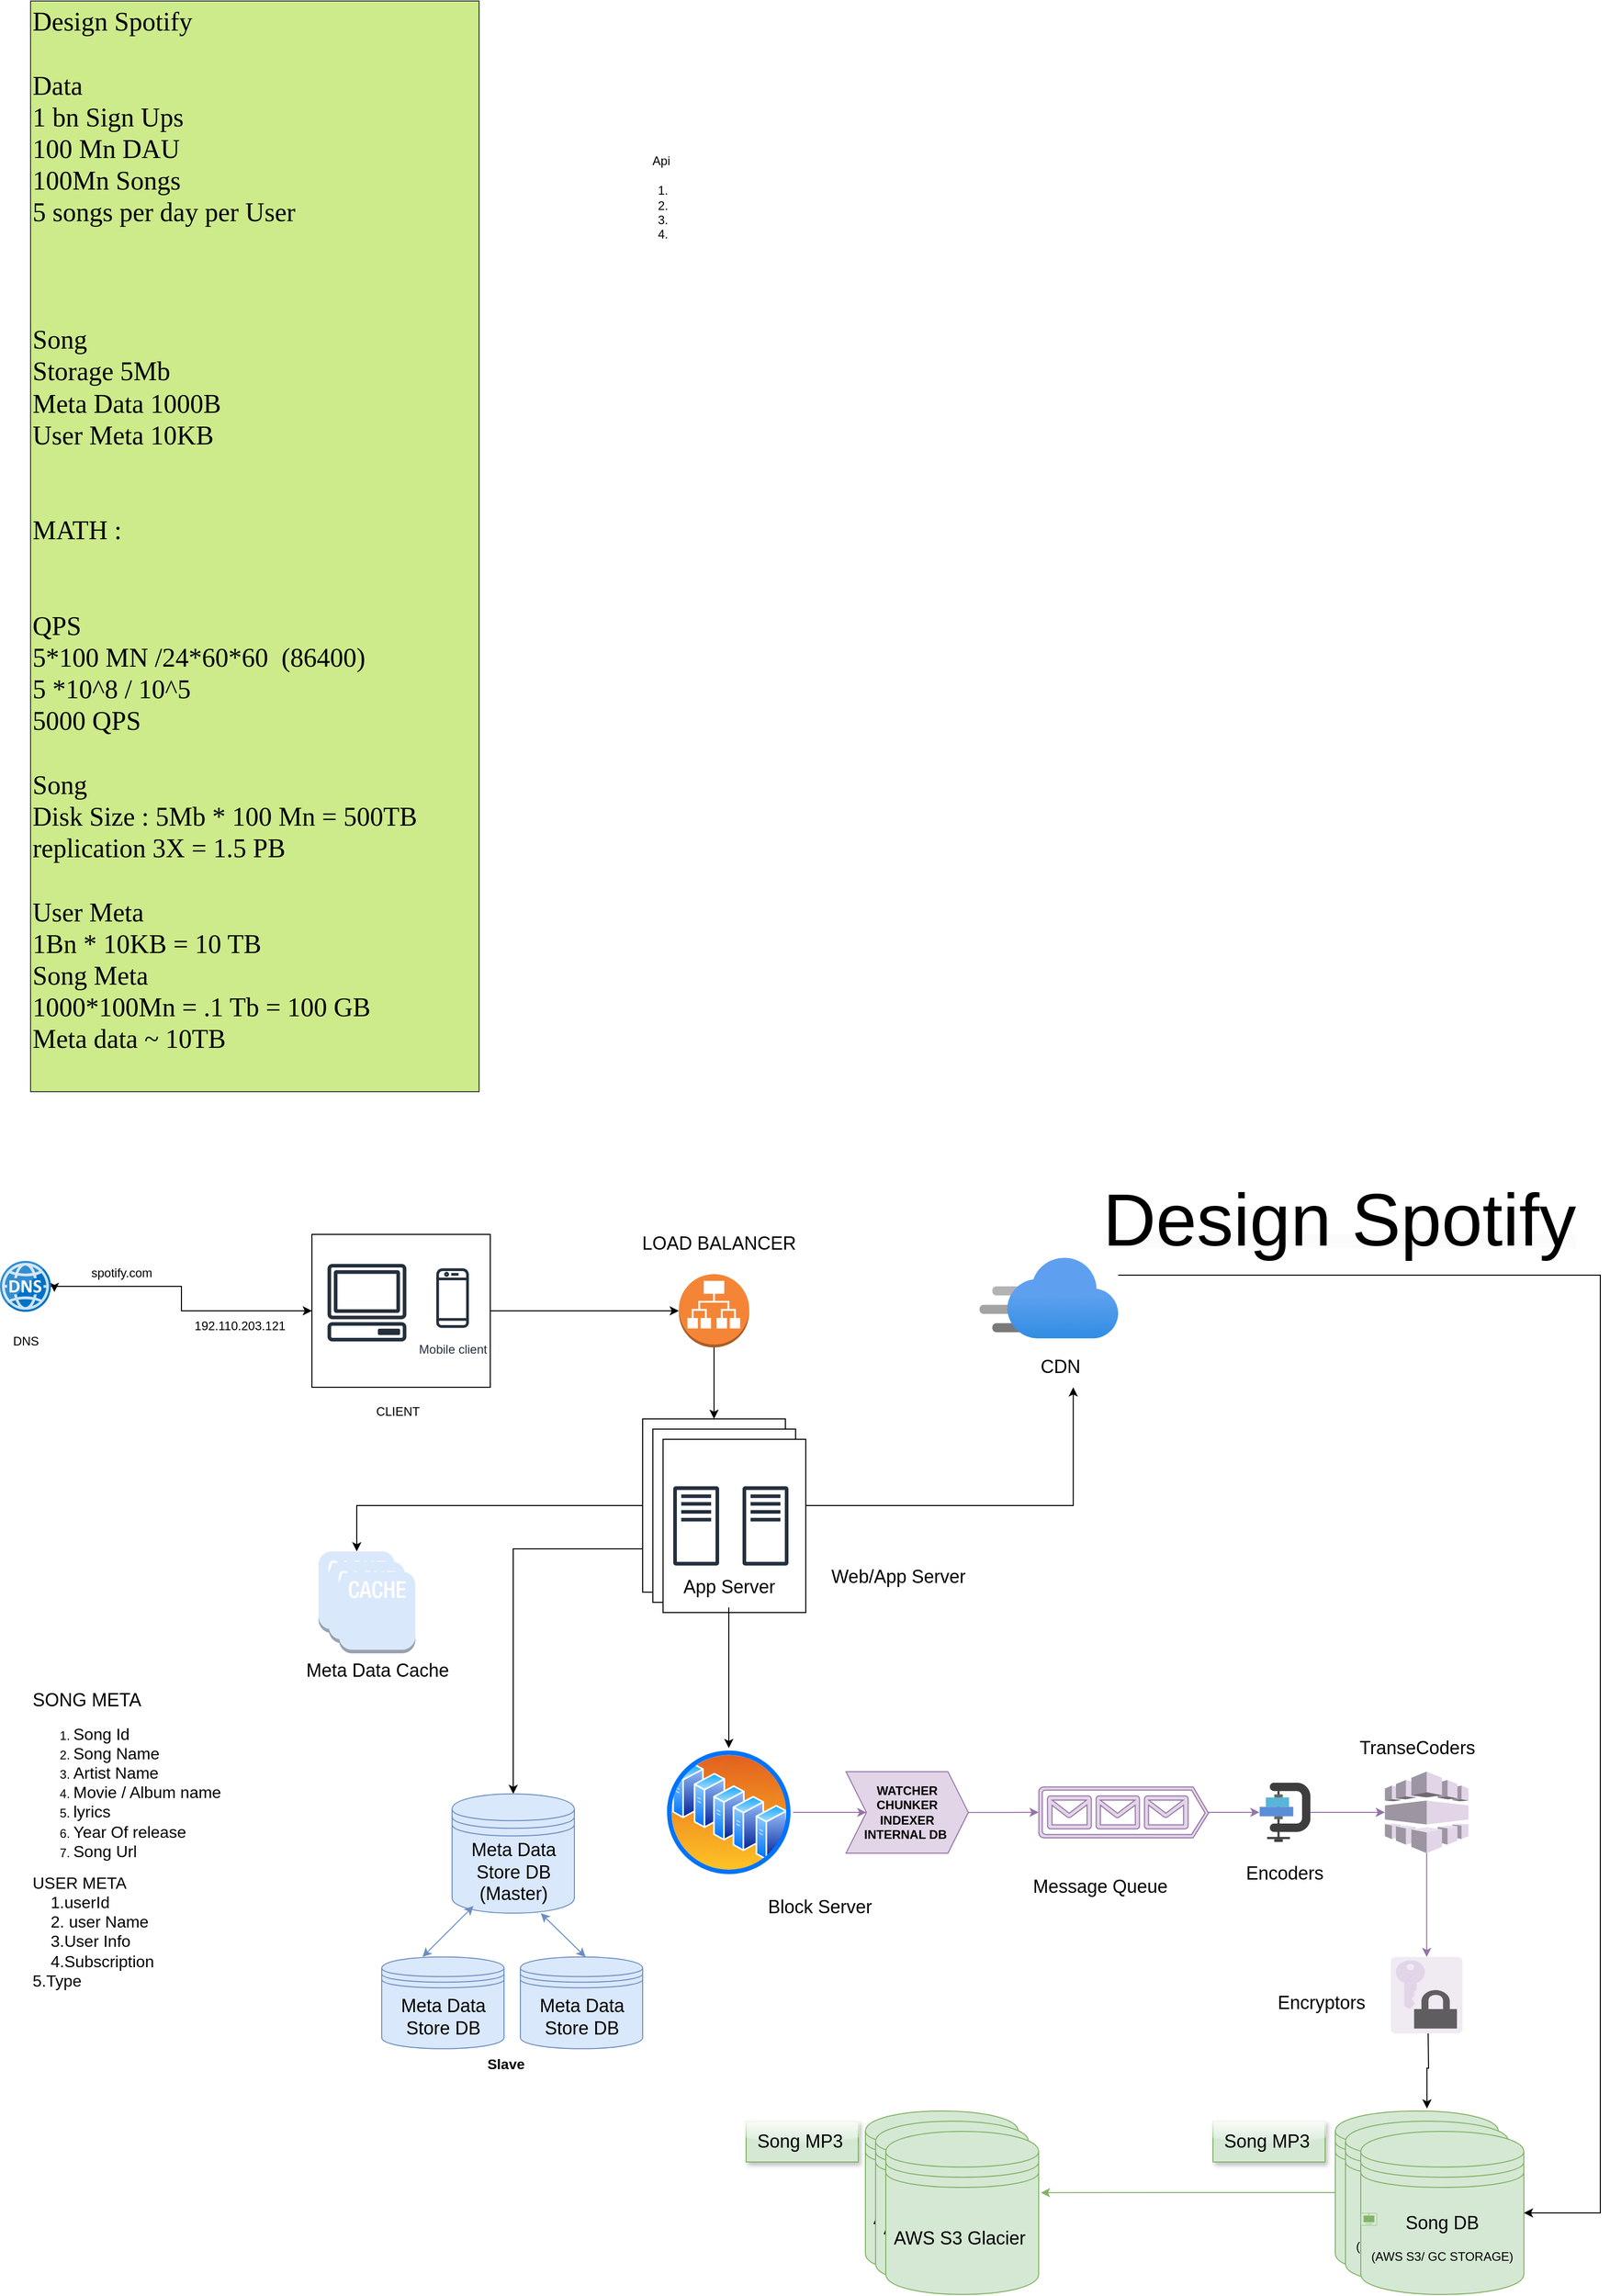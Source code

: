 <mxfile version="21.6.6" type="github">
  <diagram name="Page-1" id="44cQeDNxYzvvJhUPbkjp">
    <mxGraphModel dx="2145" dy="1345" grid="1" gridSize="10" guides="1" tooltips="1" connect="1" arrows="1" fold="1" page="1" pageScale="1" pageWidth="1654" pageHeight="1169" math="0" shadow="0">
      <root>
        <mxCell id="0" />
        <mxCell id="1" parent="0" />
        <mxCell id="G0ryE29HPHUXFtw40q0b-1" value="&lt;font style=&quot;font-size: 26px;&quot;&gt;&lt;span style=&quot;font-size: 26px;&quot;&gt;Design Spotify&lt;br style=&quot;font-size: 26px;&quot;&gt;&lt;/span&gt;&lt;br style=&quot;font-size: 26px;&quot;&gt;&lt;font style=&quot;font-size: 26px;&quot;&gt;Data&amp;nbsp;&lt;br style=&quot;font-size: 26px;&quot;&gt;1 bn Sign Ups&lt;br style=&quot;font-size: 26px;&quot;&gt;100 Mn DAU&lt;br style=&quot;font-size: 26px;&quot;&gt;100Mn Songs&lt;br style=&quot;font-size: 26px;&quot;&gt;5 songs per day per User&lt;br style=&quot;font-size: 26px;&quot;&gt;&lt;br style=&quot;font-size: 26px;&quot;&gt;&lt;br style=&quot;font-size: 26px;&quot;&gt;&lt;br style=&quot;font-size: 26px;&quot;&gt;Song &lt;br style=&quot;font-size: 26px;&quot;&gt;Storage 5Mb&lt;br style=&quot;font-size: 26px;&quot;&gt;Meta Data 1000B&lt;br style=&quot;font-size: 26px;&quot;&gt;User Meta 10KB&lt;br style=&quot;font-size: 26px;&quot;&gt;&lt;/font&gt;&lt;br style=&quot;font-size: 26px;&quot;&gt;&lt;br style=&quot;font-size: 26px;&quot;&gt;&lt;font style=&quot;font-size: 26px;&quot;&gt;MATH :&lt;br style=&quot;font-size: 26px;&quot;&gt;&lt;br style=&quot;font-size: 26px;&quot;&gt;&lt;br style=&quot;font-size: 26px;&quot;&gt;QPS&amp;nbsp;&lt;br style=&quot;font-size: 26px;&quot;&gt;5*100 MN /24*60*60&amp;nbsp; (86400)&lt;br style=&quot;font-size: 26px;&quot;&gt;5 *10^8 / 10^5&lt;br style=&quot;font-size: 26px;&quot;&gt;5000 QPS&lt;br style=&quot;font-size: 26px;&quot;&gt;&lt;br style=&quot;font-size: 26px;&quot;&gt;Song&lt;br style=&quot;font-size: 26px;&quot;&gt;Disk Size : 5Mb * 100 Mn = 500TB&lt;br style=&quot;font-size: 26px;&quot;&gt;replication 3X = 1.5 PB&lt;br style=&quot;font-size: 26px;&quot;&gt;&lt;br style=&quot;font-size: 26px;&quot;&gt;User Meta&lt;br style=&quot;font-size: 26px;&quot;&gt;1Bn * 10KB = 10 TB&lt;br style=&quot;font-size: 26px;&quot;&gt;Song Meta&lt;br style=&quot;font-size: 26px;&quot;&gt;1000*100Mn = .1 Tb = 100 GB&lt;br style=&quot;font-size: 26px;&quot;&gt;Meta data ~ 10TB&lt;br style=&quot;font-size: 26px;&quot;&gt;&lt;/font&gt;&lt;br style=&quot;font-size: 26px;&quot;&gt;&lt;/font&gt;" style="text;html=1;align=left;verticalAlign=middle;resizable=0;points=[];autosize=1;fontFamily=Comic Sans MS;fontSize=26;fillColor=#cdeb8b;strokeColor=#36393d;rounded=0;" parent="1" vertex="1">
          <mxGeometry x="70" y="40" width="440" height="1070" as="geometry" />
        </mxCell>
        <mxCell id="G0ryE29HPHUXFtw40q0b-56" style="edgeStyle=orthogonalEdgeStyle;rounded=0;orthogonalLoop=1;jettySize=auto;html=1;entryX=0.5;entryY=0;entryDx=0;entryDy=0;" parent="1" source="G0ryE29HPHUXFtw40q0b-7" target="G0ryE29HPHUXFtw40q0b-13" edge="1">
          <mxGeometry relative="1" as="geometry" />
        </mxCell>
        <mxCell id="G0ryE29HPHUXFtw40q0b-7" value="" style="outlineConnect=0;dashed=0;verticalLabelPosition=bottom;verticalAlign=top;align=center;html=1;shape=mxgraph.aws3.application_load_balancer;fillColor=#F58536;gradientColor=none;rounded=0;" parent="1" vertex="1">
          <mxGeometry x="706" y="1289" width="69" height="72" as="geometry" />
        </mxCell>
        <mxCell id="G0ryE29HPHUXFtw40q0b-28" style="edgeStyle=orthogonalEdgeStyle;rounded=0;orthogonalLoop=1;jettySize=auto;html=1;entryX=0.715;entryY=1;entryDx=0;entryDy=0;entryPerimeter=0;" parent="1" source="G0ryE29HPHUXFtw40q0b-13" target="G0ryE29HPHUXFtw40q0b-27" edge="1">
          <mxGeometry relative="1" as="geometry" />
        </mxCell>
        <mxCell id="G0ryE29HPHUXFtw40q0b-36" style="edgeStyle=orthogonalEdgeStyle;rounded=0;orthogonalLoop=1;jettySize=auto;html=1;exitX=0;exitY=0.5;exitDx=0;exitDy=0;entryX=0.5;entryY=0;entryDx=0;entryDy=0;entryPerimeter=0;" parent="1" source="G0ryE29HPHUXFtw40q0b-13" target="G0ryE29HPHUXFtw40q0b-30" edge="1">
          <mxGeometry relative="1" as="geometry" />
        </mxCell>
        <mxCell id="G0ryE29HPHUXFtw40q0b-41" style="edgeStyle=orthogonalEdgeStyle;rounded=0;orthogonalLoop=1;jettySize=auto;html=1;exitX=0;exitY=0.75;exitDx=0;exitDy=0;" parent="1" source="G0ryE29HPHUXFtw40q0b-13" target="J-Tk5HAowZm_kZfz76lb-35" edge="1">
          <mxGeometry relative="1" as="geometry">
            <mxPoint x="546.9" y="1796.35" as="targetPoint" />
          </mxGeometry>
        </mxCell>
        <mxCell id="G0ryE29HPHUXFtw40q0b-13" value="" style="rounded=0;whiteSpace=wrap;html=1;" parent="1" vertex="1">
          <mxGeometry x="670.5" y="1431" width="140" height="170" as="geometry" />
        </mxCell>
        <mxCell id="G0ryE29HPHUXFtw40q0b-14" value="" style="outlineConnect=0;fontColor=#232F3E;gradientColor=none;fillColor=#232F3D;strokeColor=none;dashed=0;verticalLabelPosition=bottom;verticalAlign=top;align=center;html=1;fontSize=12;fontStyle=0;aspect=fixed;pointerEvents=1;shape=mxgraph.aws4.traditional_server;rounded=0;" parent="1" vertex="1">
          <mxGeometry x="680.5" y="1477" width="45" height="78" as="geometry" />
        </mxCell>
        <mxCell id="G0ryE29HPHUXFtw40q0b-15" value="" style="outlineConnect=0;fontColor=#232F3E;gradientColor=none;fillColor=#232F3D;strokeColor=none;dashed=0;verticalLabelPosition=bottom;verticalAlign=top;align=center;html=1;fontSize=12;fontStyle=0;aspect=fixed;pointerEvents=1;shape=mxgraph.aws4.traditional_server;rounded=0;" parent="1" vertex="1">
          <mxGeometry x="748.5" y="1477" width="45" height="78" as="geometry" />
        </mxCell>
        <mxCell id="G0ryE29HPHUXFtw40q0b-16" value="&lt;font style=&quot;font-size: 18px;&quot;&gt;App Server&lt;/font&gt;" style="text;html=1;align=center;verticalAlign=middle;resizable=0;points=[];autosize=1;strokeColor=none;fillColor=none;rounded=0;" parent="1" vertex="1">
          <mxGeometry x="680" y="1556" width="110" height="40" as="geometry" />
        </mxCell>
        <mxCell id="J-Tk5HAowZm_kZfz76lb-49" style="edgeStyle=orthogonalEdgeStyle;rounded=0;orthogonalLoop=1;jettySize=auto;html=1;entryX=1.014;entryY=0.376;entryDx=0;entryDy=0;entryPerimeter=0;fillColor=#d5e8d4;strokeColor=#82b366;" parent="1" source="G0ryE29HPHUXFtw40q0b-18" target="G0ryE29HPHUXFtw40q0b-71" edge="1">
          <mxGeometry relative="1" as="geometry" />
        </mxCell>
        <mxCell id="G0ryE29HPHUXFtw40q0b-18" value="&lt;font style=&quot;&quot;&gt;&lt;span style=&quot;font-size: 18px;&quot;&gt;Song DB&lt;br&gt;&lt;/span&gt;&lt;br&gt;&lt;font style=&quot;font-size: 12px;&quot;&gt;(AWS S3/ GC STORAGE)&lt;/font&gt;&lt;br&gt;&lt;/font&gt;" style="shape=datastore;whiteSpace=wrap;html=1;fillColor=#d5e8d4;strokeColor=#82b366;rounded=0;" parent="1" vertex="1">
          <mxGeometry x="1350" y="2110" width="160" height="160" as="geometry" />
        </mxCell>
        <mxCell id="G0ryE29HPHUXFtw40q0b-42" style="edgeStyle=orthogonalEdgeStyle;rounded=0;orthogonalLoop=1;jettySize=auto;html=1;entryX=0;entryY=0.5;entryDx=0;entryDy=0;entryPerimeter=0;" parent="1" source="G0ryE29HPHUXFtw40q0b-19" target="G0ryE29HPHUXFtw40q0b-7" edge="1">
          <mxGeometry relative="1" as="geometry" />
        </mxCell>
        <mxCell id="gxiBLNXjTK5H5Q8Q0IWf-4" style="edgeStyle=orthogonalEdgeStyle;rounded=0;orthogonalLoop=1;jettySize=auto;html=1;entryX=1.067;entryY=0.61;entryDx=0;entryDy=0;entryPerimeter=0;" edge="1" parent="1" source="G0ryE29HPHUXFtw40q0b-19" target="G0ryE29HPHUXFtw40q0b-57">
          <mxGeometry relative="1" as="geometry">
            <Array as="points">
              <mxPoint x="218" y="1325" />
              <mxPoint x="218" y="1301" />
              <mxPoint x="93" y="1301" />
            </Array>
          </mxGeometry>
        </mxCell>
        <mxCell id="G0ryE29HPHUXFtw40q0b-19" value="" style="rounded=0;whiteSpace=wrap;html=1;" parent="1" vertex="1">
          <mxGeometry x="346" y="1250" width="175" height="150" as="geometry" />
        </mxCell>
        <mxCell id="G0ryE29HPHUXFtw40q0b-20" value="" style="outlineConnect=0;fontColor=#232F3E;gradientColor=none;fillColor=#232F3D;strokeColor=none;dashed=0;verticalLabelPosition=bottom;verticalAlign=top;align=center;html=1;fontSize=12;fontStyle=0;aspect=fixed;pointerEvents=1;shape=mxgraph.aws4.client;rounded=0;" parent="1" vertex="1">
          <mxGeometry x="361" y="1279" width="78" height="76" as="geometry" />
        </mxCell>
        <mxCell id="G0ryE29HPHUXFtw40q0b-21" value="Mobile client" style="outlineConnect=0;fontColor=#232F3E;gradientColor=none;strokeColor=#232F3E;fillColor=#ffffff;dashed=0;verticalLabelPosition=bottom;verticalAlign=top;align=center;html=1;fontSize=12;fontStyle=0;aspect=fixed;shape=mxgraph.aws4.resourceIcon;resIcon=mxgraph.aws4.mobile_client;rounded=0;" parent="1" vertex="1">
          <mxGeometry x="447.5" y="1276" width="73" height="73" as="geometry" />
        </mxCell>
        <mxCell id="G0ryE29HPHUXFtw40q0b-23" value="&lt;div style=&quot;border-color: var(--border-color);&quot;&gt;&lt;font style=&quot;font-size: 18px;&quot;&gt;SONG META&lt;/font&gt;&lt;/div&gt;&lt;ol style=&quot;border-color: var(--border-color);&quot;&gt;&lt;li style=&quot;border-color: var(--border-color);&quot;&gt;&lt;span style=&quot;border-color: var(--border-color); background-color: initial;&quot;&gt;&lt;font size=&quot;3&quot;&gt;Song Id&lt;/font&gt;&lt;/span&gt;&lt;/li&gt;&lt;li style=&quot;border-color: var(--border-color);&quot;&gt;&lt;span style=&quot;border-color: var(--border-color); background-color: initial;&quot;&gt;&lt;font size=&quot;3&quot;&gt;Song Name&amp;nbsp;&lt;/font&gt;&lt;/span&gt;&lt;/li&gt;&lt;li style=&quot;border-color: var(--border-color);&quot;&gt;&lt;span style=&quot;border-color: var(--border-color); background-color: initial;&quot;&gt;&lt;font size=&quot;3&quot;&gt;Artist Name&amp;nbsp;&lt;/font&gt;&lt;/span&gt;&lt;/li&gt;&lt;li style=&quot;border-color: var(--border-color);&quot;&gt;&lt;span style=&quot;border-color: var(--border-color); background-color: initial;&quot;&gt;&lt;font size=&quot;3&quot;&gt;Movie / Album name&lt;/font&gt;&lt;/span&gt;&lt;/li&gt;&lt;li style=&quot;border-color: var(--border-color);&quot;&gt;&lt;span style=&quot;border-color: var(--border-color); background-color: initial;&quot;&gt;&lt;font size=&quot;3&quot;&gt;lyrics&lt;/font&gt;&lt;/span&gt;&lt;/li&gt;&lt;li style=&quot;border-color: var(--border-color);&quot;&gt;&lt;font size=&quot;3&quot;&gt;Year Of release&lt;/font&gt;&lt;/li&gt;&lt;li style=&quot;border-color: var(--border-color);&quot;&gt;&lt;font size=&quot;3&quot;&gt;Song Url&amp;nbsp;&lt;/font&gt;&lt;/li&gt;&lt;/ol&gt;&lt;div style=&quot;border-color: var(--border-color);&quot;&gt;&lt;font size=&quot;3&quot;&gt;USER META&lt;/font&gt;&lt;/div&gt;&lt;div style=&quot;border-color: var(--border-color);&quot;&gt;&lt;font size=&quot;3&quot;&gt;&lt;span style=&quot;border-color: var(--border-color);&quot;&gt;&lt;span style=&quot;white-space: pre;&quot;&gt;&amp;nbsp;&amp;nbsp;&amp;nbsp;&amp;nbsp;&lt;/span&gt;&lt;/span&gt;1.userId&lt;br style=&quot;border-color: var(--border-color);&quot;&gt;&lt;/font&gt;&lt;/div&gt;&lt;div style=&quot;border-color: var(--border-color);&quot;&gt;&lt;font size=&quot;3&quot;&gt;&lt;span style=&quot;border-color: var(--border-color);&quot;&gt;&lt;span style=&quot;white-space: pre;&quot;&gt;&amp;nbsp;&amp;nbsp;&amp;nbsp;&amp;nbsp;&lt;/span&gt;&lt;/span&gt;2. user Name&lt;/font&gt;&lt;/div&gt;&lt;div style=&quot;border-color: var(--border-color);&quot;&gt;&lt;font size=&quot;3&quot;&gt;&lt;span style=&quot;border-color: var(--border-color);&quot;&gt;&lt;span style=&quot;white-space: pre;&quot;&gt;&amp;nbsp;&amp;nbsp;&amp;nbsp;&amp;nbsp;&lt;/span&gt;&lt;/span&gt;3.User Info&lt;br style=&quot;border-color: var(--border-color);&quot;&gt;&lt;/font&gt;&lt;/div&gt;&lt;div style=&quot;border-color: var(--border-color);&quot;&gt;&lt;font size=&quot;3&quot;&gt;&lt;span style=&quot;border-color: var(--border-color);&quot;&gt;&lt;span style=&quot;white-space: pre;&quot;&gt;&amp;nbsp;&amp;nbsp;&amp;nbsp;&amp;nbsp;&lt;/span&gt;&lt;/span&gt;4.Subscription&amp;nbsp; &amp;nbsp; &amp;nbsp; &amp;nbsp; &amp;nbsp; &amp;nbsp; &amp;nbsp; &amp;nbsp; &amp;nbsp; 5.Type&amp;nbsp;&lt;br style=&quot;border-color: var(--border-color);&quot;&gt;&lt;/font&gt;&lt;/div&gt;&lt;div style=&quot;border-color: var(--border-color);&quot;&gt;&lt;font size=&quot;3&quot;&gt;&lt;br style=&quot;border-color: var(--border-color);&quot;&gt;&lt;/font&gt;&lt;/div&gt;&lt;div style=&quot;border-color: var(--border-color);&quot;&gt;&lt;br style=&quot;border-color: var(--border-color); color: rgb(0, 0, 0); font-family: Helvetica; font-size: 12px; font-style: normal; font-variant-ligatures: normal; font-variant-caps: normal; font-weight: 400; letter-spacing: normal; orphans: 2; text-align: left; text-indent: 0px; text-transform: none; widows: 2; word-spacing: 0px; -webkit-text-stroke-width: 0px; background-color: rgb(251, 251, 251); text-decoration-thickness: initial; text-decoration-style: initial; text-decoration-color: initial;&quot;&gt;&lt;/div&gt;" style="text;whiteSpace=wrap;html=1;rounded=0;" parent="1" vertex="1">
          <mxGeometry x="70" y="1690" width="227.5" height="369" as="geometry" />
        </mxCell>
        <mxCell id="G0ryE29HPHUXFtw40q0b-24" value="&lt;font style=&quot;font-size: 18px;&quot;&gt;Song MP3&amp;nbsp;&lt;/font&gt;" style="text;html=1;align=center;verticalAlign=middle;resizable=0;points=[];autosize=1;strokeColor=#82b366;fillColor=#d5e8d4;rounded=0;glass=1;shadow=1;" parent="1" vertex="1">
          <mxGeometry x="1230" y="2120" width="110" height="40" as="geometry" />
        </mxCell>
        <mxCell id="G0ryE29HPHUXFtw40q0b-25" value="&lt;font style=&quot;font-size: 18px;&quot;&gt;AWS S3 Glacier&amp;nbsp;&lt;/font&gt;" style="shape=datastore;whiteSpace=wrap;html=1;fillColor=#d5e8d4;strokeColor=#82b366;rounded=0;" parent="1" vertex="1">
          <mxGeometry x="889" y="2110" width="150" height="160" as="geometry" />
        </mxCell>
        <mxCell id="J-Tk5HAowZm_kZfz76lb-47" style="edgeStyle=orthogonalEdgeStyle;rounded=0;orthogonalLoop=1;jettySize=auto;html=1;entryX=1;entryY=0.5;entryDx=0;entryDy=0;" parent="1" source="G0ryE29HPHUXFtw40q0b-26" target="G0ryE29HPHUXFtw40q0b-69" edge="1">
          <mxGeometry relative="1" as="geometry">
            <Array as="points">
              <mxPoint x="1610" y="1290" />
              <mxPoint x="1610" y="2210" />
            </Array>
          </mxGeometry>
        </mxCell>
        <mxCell id="G0ryE29HPHUXFtw40q0b-26" value="" style="image;aspect=fixed;html=1;points=[];align=center;fontSize=12;image=img/lib/azure2/networking/CDN_Profiles.svg;rounded=0;" parent="1" vertex="1">
          <mxGeometry x="1001" y="1272.5" width="136" height="80" as="geometry" />
        </mxCell>
        <mxCell id="G0ryE29HPHUXFtw40q0b-27" value="&lt;font style=&quot;font-size: 18px;&quot;&gt;CDN&lt;/font&gt;" style="text;html=1;align=center;verticalAlign=middle;resizable=0;points=[];autosize=1;strokeColor=none;fillColor=none;rounded=0;" parent="1" vertex="1">
          <mxGeometry x="1050" y="1360" width="60" height="40" as="geometry" />
        </mxCell>
        <mxCell id="G0ryE29HPHUXFtw40q0b-30" value="" style="outlineConnect=0;dashed=0;verticalLabelPosition=bottom;verticalAlign=top;align=center;html=1;shape=mxgraph.aws3.cache_node;fillColor=#dae8fc;rounded=0;strokeColor=#6c8ebf;" parent="1" vertex="1">
          <mxGeometry x="352.5" y="1561" width="75" height="80" as="geometry" />
        </mxCell>
        <mxCell id="G0ryE29HPHUXFtw40q0b-32" value="" style="outlineConnect=0;dashed=0;verticalLabelPosition=bottom;verticalAlign=top;align=center;html=1;shape=mxgraph.aws3.cache_node;fillColor=#dae8fc;rounded=0;strokeColor=#6c8ebf;" parent="1" vertex="1">
          <mxGeometry x="362.5" y="1571" width="75" height="80" as="geometry" />
        </mxCell>
        <mxCell id="G0ryE29HPHUXFtw40q0b-33" value="&lt;font style=&quot;font-size: 18px;&quot;&gt;Meta Data Cache&lt;/font&gt;" style="outlineConnect=0;dashed=0;verticalLabelPosition=bottom;verticalAlign=top;align=center;html=1;shape=mxgraph.aws3.cache_node;fillColor=#dae8fc;rounded=0;strokeColor=#6c8ebf;" parent="1" vertex="1">
          <mxGeometry x="372.5" y="1581" width="75" height="80" as="geometry" />
        </mxCell>
        <mxCell id="G0ryE29HPHUXFtw40q0b-51" value="&lt;font style=&quot;font-size: 18px;&quot;&gt;Web/App Server&lt;/font&gt;" style="text;html=1;align=center;verticalAlign=middle;resizable=0;points=[];autosize=1;strokeColor=none;fillColor=none;rounded=0;" parent="1" vertex="1">
          <mxGeometry x="841" y="1566" width="160" height="40" as="geometry" />
        </mxCell>
        <mxCell id="gxiBLNXjTK5H5Q8Q0IWf-5" style="edgeStyle=orthogonalEdgeStyle;rounded=0;orthogonalLoop=1;jettySize=auto;html=1;entryX=0;entryY=0.5;entryDx=0;entryDy=0;" edge="1" parent="1" source="G0ryE29HPHUXFtw40q0b-57" target="G0ryE29HPHUXFtw40q0b-19">
          <mxGeometry relative="1" as="geometry" />
        </mxCell>
        <mxCell id="G0ryE29HPHUXFtw40q0b-57" value="" style="image;aspect=fixed;html=1;points=[];align=center;fontSize=12;image=img/lib/mscae/DNS.svg;rounded=0;" parent="1" vertex="1">
          <mxGeometry x="40" y="1276" width="50" height="50" as="geometry" />
        </mxCell>
        <mxCell id="G0ryE29HPHUXFtw40q0b-61" value="DNS" style="text;html=1;align=center;verticalAlign=middle;resizable=0;points=[];autosize=1;strokeColor=none;fillColor=none;rounded=0;" parent="1" vertex="1">
          <mxGeometry x="40" y="1340" width="50" height="30" as="geometry" />
        </mxCell>
        <mxCell id="G0ryE29HPHUXFtw40q0b-62" value="CLIENT" style="text;html=1;align=center;verticalAlign=middle;resizable=0;points=[];autosize=1;strokeColor=none;fillColor=none;rounded=0;" parent="1" vertex="1">
          <mxGeometry x="395" y="1409" width="70" height="30" as="geometry" />
        </mxCell>
        <mxCell id="G0ryE29HPHUXFtw40q0b-63" value="&lt;font style=&quot;font-size: 18px;&quot;&gt;LOAD BALANCER&lt;/font&gt;" style="text;html=1;align=center;verticalAlign=middle;resizable=0;points=[];autosize=1;strokeColor=none;fillColor=none;rounded=0;" parent="1" vertex="1">
          <mxGeometry x="660" y="1239" width="170" height="40" as="geometry" />
        </mxCell>
        <mxCell id="G0ryE29HPHUXFtw40q0b-68" value="&lt;font style=&quot;&quot;&gt;&lt;span style=&quot;font-size: 18px;&quot;&gt;Song DB&lt;br&gt;&lt;/span&gt;&lt;br&gt;&lt;font style=&quot;font-size: 12px;&quot;&gt;(AWS S3/ GC STORAGE)&lt;/font&gt;&lt;br&gt;&lt;/font&gt;" style="shape=datastore;whiteSpace=wrap;html=1;fillColor=#d5e8d4;strokeColor=#82b366;rounded=0;" parent="1" vertex="1">
          <mxGeometry x="1360" y="2120" width="160" height="160" as="geometry" />
        </mxCell>
        <mxCell id="G0ryE29HPHUXFtw40q0b-69" value="&lt;font style=&quot;&quot;&gt;&lt;span style=&quot;font-size: 18px;&quot;&gt;Song DB&lt;br&gt;&lt;/span&gt;&lt;br&gt;&lt;font style=&quot;font-size: 12px;&quot;&gt;(AWS S3/ GC STORAGE)&lt;/font&gt;&lt;br&gt;&lt;/font&gt;" style="shape=datastore;whiteSpace=wrap;html=1;fillColor=#d5e8d4;strokeColor=#82b366;rounded=0;" parent="1" vertex="1">
          <mxGeometry x="1375" y="2130" width="160" height="160" as="geometry" />
        </mxCell>
        <mxCell id="G0ryE29HPHUXFtw40q0b-70" value="&lt;font style=&quot;font-size: 18px;&quot;&gt;AWS S3 Glacier&amp;nbsp;&lt;/font&gt;" style="shape=datastore;whiteSpace=wrap;html=1;fillColor=#d5e8d4;strokeColor=#82b366;rounded=0;" parent="1" vertex="1">
          <mxGeometry x="899" y="2120" width="150" height="160" as="geometry" />
        </mxCell>
        <mxCell id="G0ryE29HPHUXFtw40q0b-71" value="&lt;font style=&quot;font-size: 18px;&quot;&gt;AWS S3 Glacier&amp;nbsp;&lt;/font&gt;" style="shape=datastore;whiteSpace=wrap;html=1;fillColor=#d5e8d4;strokeColor=#82b366;rounded=0;" parent="1" vertex="1">
          <mxGeometry x="909" y="2130" width="150" height="160" as="geometry" />
        </mxCell>
        <mxCell id="G0ryE29HPHUXFtw40q0b-72" value="&lt;span style=&quot;color: rgb(0, 0, 0); font-family: Helvetica; font-style: normal; font-variant-ligatures: normal; font-variant-caps: normal; font-weight: 400; letter-spacing: normal; orphans: 2; text-align: left; text-indent: 0px; text-transform: none; widows: 2; word-spacing: 0px; -webkit-text-stroke-width: 0px; background-color: rgb(251, 251, 251); text-decoration-thickness: initial; text-decoration-style: initial; text-decoration-color: initial; float: none; display: inline !important;&quot;&gt;&lt;font style=&quot;font-size: 72px;&quot;&gt;Design Spotify&lt;/font&gt;&lt;/span&gt;" style="text;whiteSpace=wrap;html=1;rounded=0;" parent="1" vertex="1">
          <mxGeometry x="1120" y="1186" width="480" height="132" as="geometry" />
        </mxCell>
        <mxCell id="G0ryE29HPHUXFtw40q0b-74" value="spotify.com" style="text;html=1;align=center;verticalAlign=middle;resizable=0;points=[];autosize=1;strokeColor=none;fillColor=none;rounded=0;" parent="1" vertex="1">
          <mxGeometry x="118.5" y="1272.5" width="80" height="30" as="geometry" />
        </mxCell>
        <mxCell id="G0ryE29HPHUXFtw40q0b-75" value="192.110.203.121" style="text;html=1;align=center;verticalAlign=middle;resizable=0;points=[];autosize=1;strokeColor=none;fillColor=none;rounded=0;" parent="1" vertex="1">
          <mxGeometry x="220" y="1325" width="110" height="30" as="geometry" />
        </mxCell>
        <mxCell id="G0ryE29HPHUXFtw40q0b-95" style="edgeStyle=orthogonalEdgeStyle;rounded=0;orthogonalLoop=1;jettySize=auto;html=1;entryX=0.562;entryY=-0.015;entryDx=0;entryDy=0;entryPerimeter=0;" parent="1" target="G0ryE29HPHUXFtw40q0b-18" edge="1">
          <mxGeometry relative="1" as="geometry">
            <mxPoint x="1441.0" y="2025" as="sourcePoint" />
          </mxGeometry>
        </mxCell>
        <mxCell id="G0ryE29HPHUXFtw40q0b-89" value="" style="points=[[0.015,0.015,0],[0.985,0.015,0],[0.985,0.985,0],[0.015,0.985,0],[0.25,0,0],[0.5,0,0],[0.75,0,0],[1,0.25,0],[1,0.5,0],[1,0.75,0],[0.75,1,0],[0.5,1,0],[0.25,1,0],[0,0.75,0],[0,0.5,0],[0,0.25,0]];verticalLabelPosition=bottom;html=1;verticalAlign=top;aspect=fixed;align=center;pointerEvents=1;shape=mxgraph.cisco19.rect;prIcon=h323;fillColor=#d5e8d4;strokeColor=#82b366;rounded=0;" parent="1" vertex="1">
          <mxGeometry x="1375" y="2210" width="16" height="12.5" as="geometry" />
        </mxCell>
        <mxCell id="J-Tk5HAowZm_kZfz76lb-4" style="edgeStyle=orthogonalEdgeStyle;rounded=0;orthogonalLoop=1;jettySize=auto;html=1;entryX=0;entryY=0.5;entryDx=0;entryDy=0;entryPerimeter=0;fillColor=#e1d5e7;strokeColor=#9673a6;" parent="1" source="J-Tk5HAowZm_kZfz76lb-19" target="J-Tk5HAowZm_kZfz76lb-12" edge="1">
          <mxGeometry relative="1" as="geometry" />
        </mxCell>
        <mxCell id="J-Tk5HAowZm_kZfz76lb-42" style="edgeStyle=orthogonalEdgeStyle;rounded=0;orthogonalLoop=1;jettySize=auto;html=1;entryX=0;entryY=0.5;entryDx=0;entryDy=0;fillColor=#e1d5e7;strokeColor=#9673a6;" parent="1" source="J-Tk5HAowZm_kZfz76lb-5" target="J-Tk5HAowZm_kZfz76lb-19" edge="1">
          <mxGeometry relative="1" as="geometry" />
        </mxCell>
        <mxCell id="J-Tk5HAowZm_kZfz76lb-5" value="" style="image;aspect=fixed;perimeter=ellipsePerimeter;html=1;align=center;shadow=0;dashed=0;spacingTop=3;image=img/lib/active_directory/server_farm.svg;rounded=0;" parent="1" vertex="1">
          <mxGeometry x="692" y="1754" width="126" height="126" as="geometry" />
        </mxCell>
        <mxCell id="J-Tk5HAowZm_kZfz76lb-6" style="edgeStyle=orthogonalEdgeStyle;rounded=0;orthogonalLoop=1;jettySize=auto;html=1;entryX=0;entryY=0.5;entryDx=0;entryDy=0;entryPerimeter=0;fillColor=#e1d5e7;strokeColor=#9673a6;" parent="1" source="J-Tk5HAowZm_kZfz76lb-7" target="J-Tk5HAowZm_kZfz76lb-9" edge="1">
          <mxGeometry relative="1" as="geometry" />
        </mxCell>
        <mxCell id="J-Tk5HAowZm_kZfz76lb-7" value="" style="image;aspect=fixed;html=1;points=[];align=center;fontSize=12;image=img/lib/mscae/Media_Encoding.svg;fillColor=#e1d5e7;strokeColor=#9673a6;rounded=0;" parent="1" vertex="1">
          <mxGeometry x="1275.67" y="1787.93" width="50" height="58.14" as="geometry" />
        </mxCell>
        <mxCell id="J-Tk5HAowZm_kZfz76lb-8" style="edgeStyle=orthogonalEdgeStyle;rounded=0;orthogonalLoop=1;jettySize=auto;html=1;entryX=0.5;entryY=0;entryDx=0;entryDy=0;entryPerimeter=0;fillColor=#e1d5e7;strokeColor=#9673a6;" parent="1" source="J-Tk5HAowZm_kZfz76lb-9" target="J-Tk5HAowZm_kZfz76lb-10" edge="1">
          <mxGeometry relative="1" as="geometry" />
        </mxCell>
        <mxCell id="J-Tk5HAowZm_kZfz76lb-9" value="" style="outlineConnect=0;dashed=0;verticalLabelPosition=bottom;verticalAlign=top;align=center;html=1;shape=mxgraph.aws3.elastic_transcoder;fillColor=#e1d5e7;strokeColor=#9673a6;rounded=0;" parent="1" vertex="1">
          <mxGeometry x="1398.67" y="1777" width="82" height="80" as="geometry" />
        </mxCell>
        <mxCell id="J-Tk5HAowZm_kZfz76lb-10" value="" style="outlineConnect=0;dashed=0;verticalLabelPosition=bottom;verticalAlign=top;align=center;html=1;shape=mxgraph.aws3.data_encryption_key;fillColor=#e1d5e7;strokeColor=#9673a6;rounded=0;" parent="1" vertex="1">
          <mxGeometry x="1404.67" y="1958.93" width="70" height="75" as="geometry" />
        </mxCell>
        <mxCell id="J-Tk5HAowZm_kZfz76lb-11" style="edgeStyle=orthogonalEdgeStyle;rounded=0;orthogonalLoop=1;jettySize=auto;html=1;fillColor=#e1d5e7;strokeColor=#9673a6;" parent="1" source="J-Tk5HAowZm_kZfz76lb-12" target="J-Tk5HAowZm_kZfz76lb-7" edge="1">
          <mxGeometry relative="1" as="geometry" />
        </mxCell>
        <mxCell id="J-Tk5HAowZm_kZfz76lb-12" value="" style="aspect=fixed;pointerEvents=1;shadow=0;dashed=0;html=1;strokeColor=#9673a6;labelPosition=center;verticalLabelPosition=bottom;verticalAlign=top;align=center;fillColor=#e1d5e7;shape=mxgraph.azure.queue_generic;rounded=0;" parent="1" vertex="1">
          <mxGeometry x="1059" y="1792" width="166.67" height="50" as="geometry" />
        </mxCell>
        <mxCell id="J-Tk5HAowZm_kZfz76lb-13" value="&lt;font style=&quot;font-size: 18px;&quot;&gt;Block Server&lt;/font&gt;" style="text;html=1;align=center;verticalAlign=middle;resizable=0;points=[];autosize=1;strokeColor=none;fillColor=none;rounded=0;" parent="1" vertex="1">
          <mxGeometry x="779" y="1890" width="130" height="40" as="geometry" />
        </mxCell>
        <mxCell id="J-Tk5HAowZm_kZfz76lb-14" value="&lt;font style=&quot;font-size: 18px;&quot;&gt;Message Queue&lt;/font&gt;" style="text;html=1;align=center;verticalAlign=middle;resizable=0;points=[];autosize=1;strokeColor=none;fillColor=none;rounded=0;" parent="1" vertex="1">
          <mxGeometry x="1039" y="1870" width="160" height="40" as="geometry" />
        </mxCell>
        <mxCell id="J-Tk5HAowZm_kZfz76lb-15" value="&lt;font style=&quot;font-size: 18px;&quot;&gt;Encoders&lt;/font&gt;" style="text;html=1;align=center;verticalAlign=middle;resizable=0;points=[];autosize=1;strokeColor=none;fillColor=none;rounded=0;" parent="1" vertex="1">
          <mxGeometry x="1250" y="1857.07" width="100" height="40" as="geometry" />
        </mxCell>
        <mxCell id="J-Tk5HAowZm_kZfz76lb-16" value="&lt;font style=&quot;font-size: 18px;&quot;&gt;TranseCoders&lt;/font&gt;" style="text;html=1;align=center;verticalAlign=middle;resizable=0;points=[];autosize=1;strokeColor=none;fillColor=none;rounded=0;" parent="1" vertex="1">
          <mxGeometry x="1360" y="1734" width="140" height="40" as="geometry" />
        </mxCell>
        <mxCell id="J-Tk5HAowZm_kZfz76lb-17" value="&lt;font style=&quot;font-size: 18px;&quot;&gt;Encryptors&lt;/font&gt;" style="text;html=1;align=center;verticalAlign=middle;resizable=0;points=[];autosize=1;strokeColor=none;fillColor=none;rounded=0;" parent="1" vertex="1">
          <mxGeometry x="1281" y="1983.93" width="110" height="40" as="geometry" />
        </mxCell>
        <mxCell id="J-Tk5HAowZm_kZfz76lb-21" value="" style="rounded=0;whiteSpace=wrap;html=1;" parent="1" vertex="1">
          <mxGeometry x="680.5" y="1441" width="140" height="170" as="geometry" />
        </mxCell>
        <mxCell id="J-Tk5HAowZm_kZfz76lb-22" value="" style="outlineConnect=0;fontColor=#232F3E;gradientColor=none;fillColor=#232F3D;strokeColor=none;dashed=0;verticalLabelPosition=bottom;verticalAlign=top;align=center;html=1;fontSize=12;fontStyle=0;aspect=fixed;pointerEvents=1;shape=mxgraph.aws4.traditional_server;rounded=0;" parent="1" vertex="1">
          <mxGeometry x="690.5" y="1487" width="45" height="78" as="geometry" />
        </mxCell>
        <mxCell id="J-Tk5HAowZm_kZfz76lb-23" value="" style="outlineConnect=0;fontColor=#232F3E;gradientColor=none;fillColor=#232F3D;strokeColor=none;dashed=0;verticalLabelPosition=bottom;verticalAlign=top;align=center;html=1;fontSize=12;fontStyle=0;aspect=fixed;pointerEvents=1;shape=mxgraph.aws4.traditional_server;rounded=0;" parent="1" vertex="1">
          <mxGeometry x="758.5" y="1487" width="45" height="78" as="geometry" />
        </mxCell>
        <mxCell id="J-Tk5HAowZm_kZfz76lb-24" value="&lt;font style=&quot;font-size: 18px;&quot;&gt;App Server&lt;/font&gt;" style="text;html=1;align=center;verticalAlign=middle;resizable=0;points=[];autosize=1;strokeColor=none;fillColor=none;rounded=0;" parent="1" vertex="1">
          <mxGeometry x="690" y="1566" width="110" height="40" as="geometry" />
        </mxCell>
        <mxCell id="J-Tk5HAowZm_kZfz76lb-25" value="" style="rounded=0;whiteSpace=wrap;html=1;" parent="1" vertex="1">
          <mxGeometry x="690.5" y="1451" width="140" height="170" as="geometry" />
        </mxCell>
        <mxCell id="J-Tk5HAowZm_kZfz76lb-26" value="" style="outlineConnect=0;fontColor=#232F3E;gradientColor=none;fillColor=#232F3D;strokeColor=none;dashed=0;verticalLabelPosition=bottom;verticalAlign=top;align=center;html=1;fontSize=12;fontStyle=0;aspect=fixed;pointerEvents=1;shape=mxgraph.aws4.traditional_server;rounded=0;" parent="1" vertex="1">
          <mxGeometry x="700.5" y="1497" width="45" height="78" as="geometry" />
        </mxCell>
        <mxCell id="J-Tk5HAowZm_kZfz76lb-27" value="" style="outlineConnect=0;fontColor=#232F3E;gradientColor=none;fillColor=#232F3D;strokeColor=none;dashed=0;verticalLabelPosition=bottom;verticalAlign=top;align=center;html=1;fontSize=12;fontStyle=0;aspect=fixed;pointerEvents=1;shape=mxgraph.aws4.traditional_server;rounded=0;" parent="1" vertex="1">
          <mxGeometry x="768.5" y="1497" width="45" height="78" as="geometry" />
        </mxCell>
        <mxCell id="J-Tk5HAowZm_kZfz76lb-40" style="edgeStyle=orthogonalEdgeStyle;rounded=0;orthogonalLoop=1;jettySize=auto;html=1;entryX=0.5;entryY=0;entryDx=0;entryDy=0;" parent="1" source="J-Tk5HAowZm_kZfz76lb-28" target="J-Tk5HAowZm_kZfz76lb-5" edge="1">
          <mxGeometry relative="1" as="geometry" />
        </mxCell>
        <mxCell id="J-Tk5HAowZm_kZfz76lb-28" value="&lt;font style=&quot;font-size: 18px;&quot;&gt;App Server&lt;/font&gt;" style="text;html=1;align=center;verticalAlign=middle;resizable=0;points=[];autosize=1;strokeColor=none;fillColor=none;rounded=0;" parent="1" vertex="1">
          <mxGeometry x="700" y="1576" width="110" height="40" as="geometry" />
        </mxCell>
        <mxCell id="J-Tk5HAowZm_kZfz76lb-32" value="&lt;font style=&quot;font-size: 18px;&quot;&gt;Meta Data Store DB&lt;/font&gt;" style="shape=datastore;whiteSpace=wrap;html=1;fillColor=#dae8fc;strokeColor=#6c8ebf;rounded=0;" parent="1" vertex="1">
          <mxGeometry x="414.5" y="1958.93" width="120" height="90" as="geometry" />
        </mxCell>
        <mxCell id="J-Tk5HAowZm_kZfz76lb-33" value="&lt;font style=&quot;font-size: 18px;&quot;&gt;Meta Data Store DB&lt;/font&gt;" style="shape=datastore;whiteSpace=wrap;html=1;fillColor=#dae8fc;strokeColor=#6c8ebf;rounded=0;" parent="1" vertex="1">
          <mxGeometry x="550.5" y="1958.93" width="120" height="90" as="geometry" />
        </mxCell>
        <mxCell id="J-Tk5HAowZm_kZfz76lb-35" value="&lt;font style=&quot;font-size: 18px;&quot;&gt;Meta Data Store DB&lt;br&gt;(Master)&lt;br&gt;&lt;/font&gt;" style="shape=datastore;whiteSpace=wrap;html=1;fillColor=#dae8fc;strokeColor=#6c8ebf;rounded=0;" parent="1" vertex="1">
          <mxGeometry x="483.5" y="1798.93" width="120" height="117" as="geometry" />
        </mxCell>
        <mxCell id="J-Tk5HAowZm_kZfz76lb-36" value="" style="endArrow=classic;startArrow=classic;html=1;rounded=0;fillColor=#dae8fc;strokeColor=#6c8ebf;" parent="1" edge="1">
          <mxGeometry width="50" height="50" relative="1" as="geometry">
            <mxPoint x="454.5" y="1958.93" as="sourcePoint" />
            <mxPoint x="504.5" y="1908.93" as="targetPoint" />
          </mxGeometry>
        </mxCell>
        <mxCell id="J-Tk5HAowZm_kZfz76lb-37" value="" style="endArrow=classic;startArrow=classic;html=1;rounded=0;fillColor=#dae8fc;strokeColor=#6c8ebf;" parent="1" edge="1">
          <mxGeometry width="50" height="50" relative="1" as="geometry">
            <mxPoint x="614.5" y="1958.93" as="sourcePoint" />
            <mxPoint x="570.5" y="1915.93" as="targetPoint" />
          </mxGeometry>
        </mxCell>
        <mxCell id="J-Tk5HAowZm_kZfz76lb-38" value="&lt;font style=&quot;font-size: 14px;&quot;&gt;&lt;b&gt;Slave&lt;/b&gt;&lt;/font&gt;" style="text;html=1;align=center;verticalAlign=middle;resizable=0;points=[];autosize=1;strokeColor=none;fillColor=none;rounded=0;" parent="1" vertex="1">
          <mxGeometry x="505.5" y="2048.93" width="60" height="30" as="geometry" />
        </mxCell>
        <mxCell id="J-Tk5HAowZm_kZfz76lb-19" value="&lt;b&gt;WATCHER&lt;br style=&quot;border-color: var(--border-color);&quot;&gt;CHUNKER&lt;br style=&quot;border-color: var(--border-color);&quot;&gt;INDEXER&lt;br style=&quot;border-color: var(--border-color);&quot;&gt;INTERNAL DB&amp;nbsp;&lt;/b&gt;" style="shape=step;perimeter=stepPerimeter;whiteSpace=wrap;html=1;fixedSize=1;fillColor=#e1d5e7;strokeColor=#9673a6;rounded=0;" parent="1" vertex="1">
          <mxGeometry x="870" y="1777.07" width="120" height="80" as="geometry" />
        </mxCell>
        <mxCell id="J-Tk5HAowZm_kZfz76lb-53" value="&lt;font style=&quot;font-size: 18px;&quot;&gt;Song MP3&amp;nbsp;&lt;/font&gt;" style="text;html=1;align=center;verticalAlign=middle;resizable=0;points=[];autosize=1;strokeColor=#82b366;fillColor=#d5e8d4;rounded=0;glass=1;shadow=1;" parent="1" vertex="1">
          <mxGeometry x="772" y="2120" width="110" height="40" as="geometry" />
        </mxCell>
        <mxCell id="J-Tk5HAowZm_kZfz76lb-64" value="Api&amp;nbsp;&lt;br&gt;&lt;br&gt;1.&lt;br&gt;2.&lt;br&gt;3.&lt;br&gt;4.&lt;br&gt;" style="text;html=1;align=center;verticalAlign=middle;resizable=0;points=[];autosize=1;strokeColor=none;fillColor=none;" parent="1" vertex="1">
          <mxGeometry x="670" y="183" width="40" height="100" as="geometry" />
        </mxCell>
      </root>
    </mxGraphModel>
  </diagram>
</mxfile>
